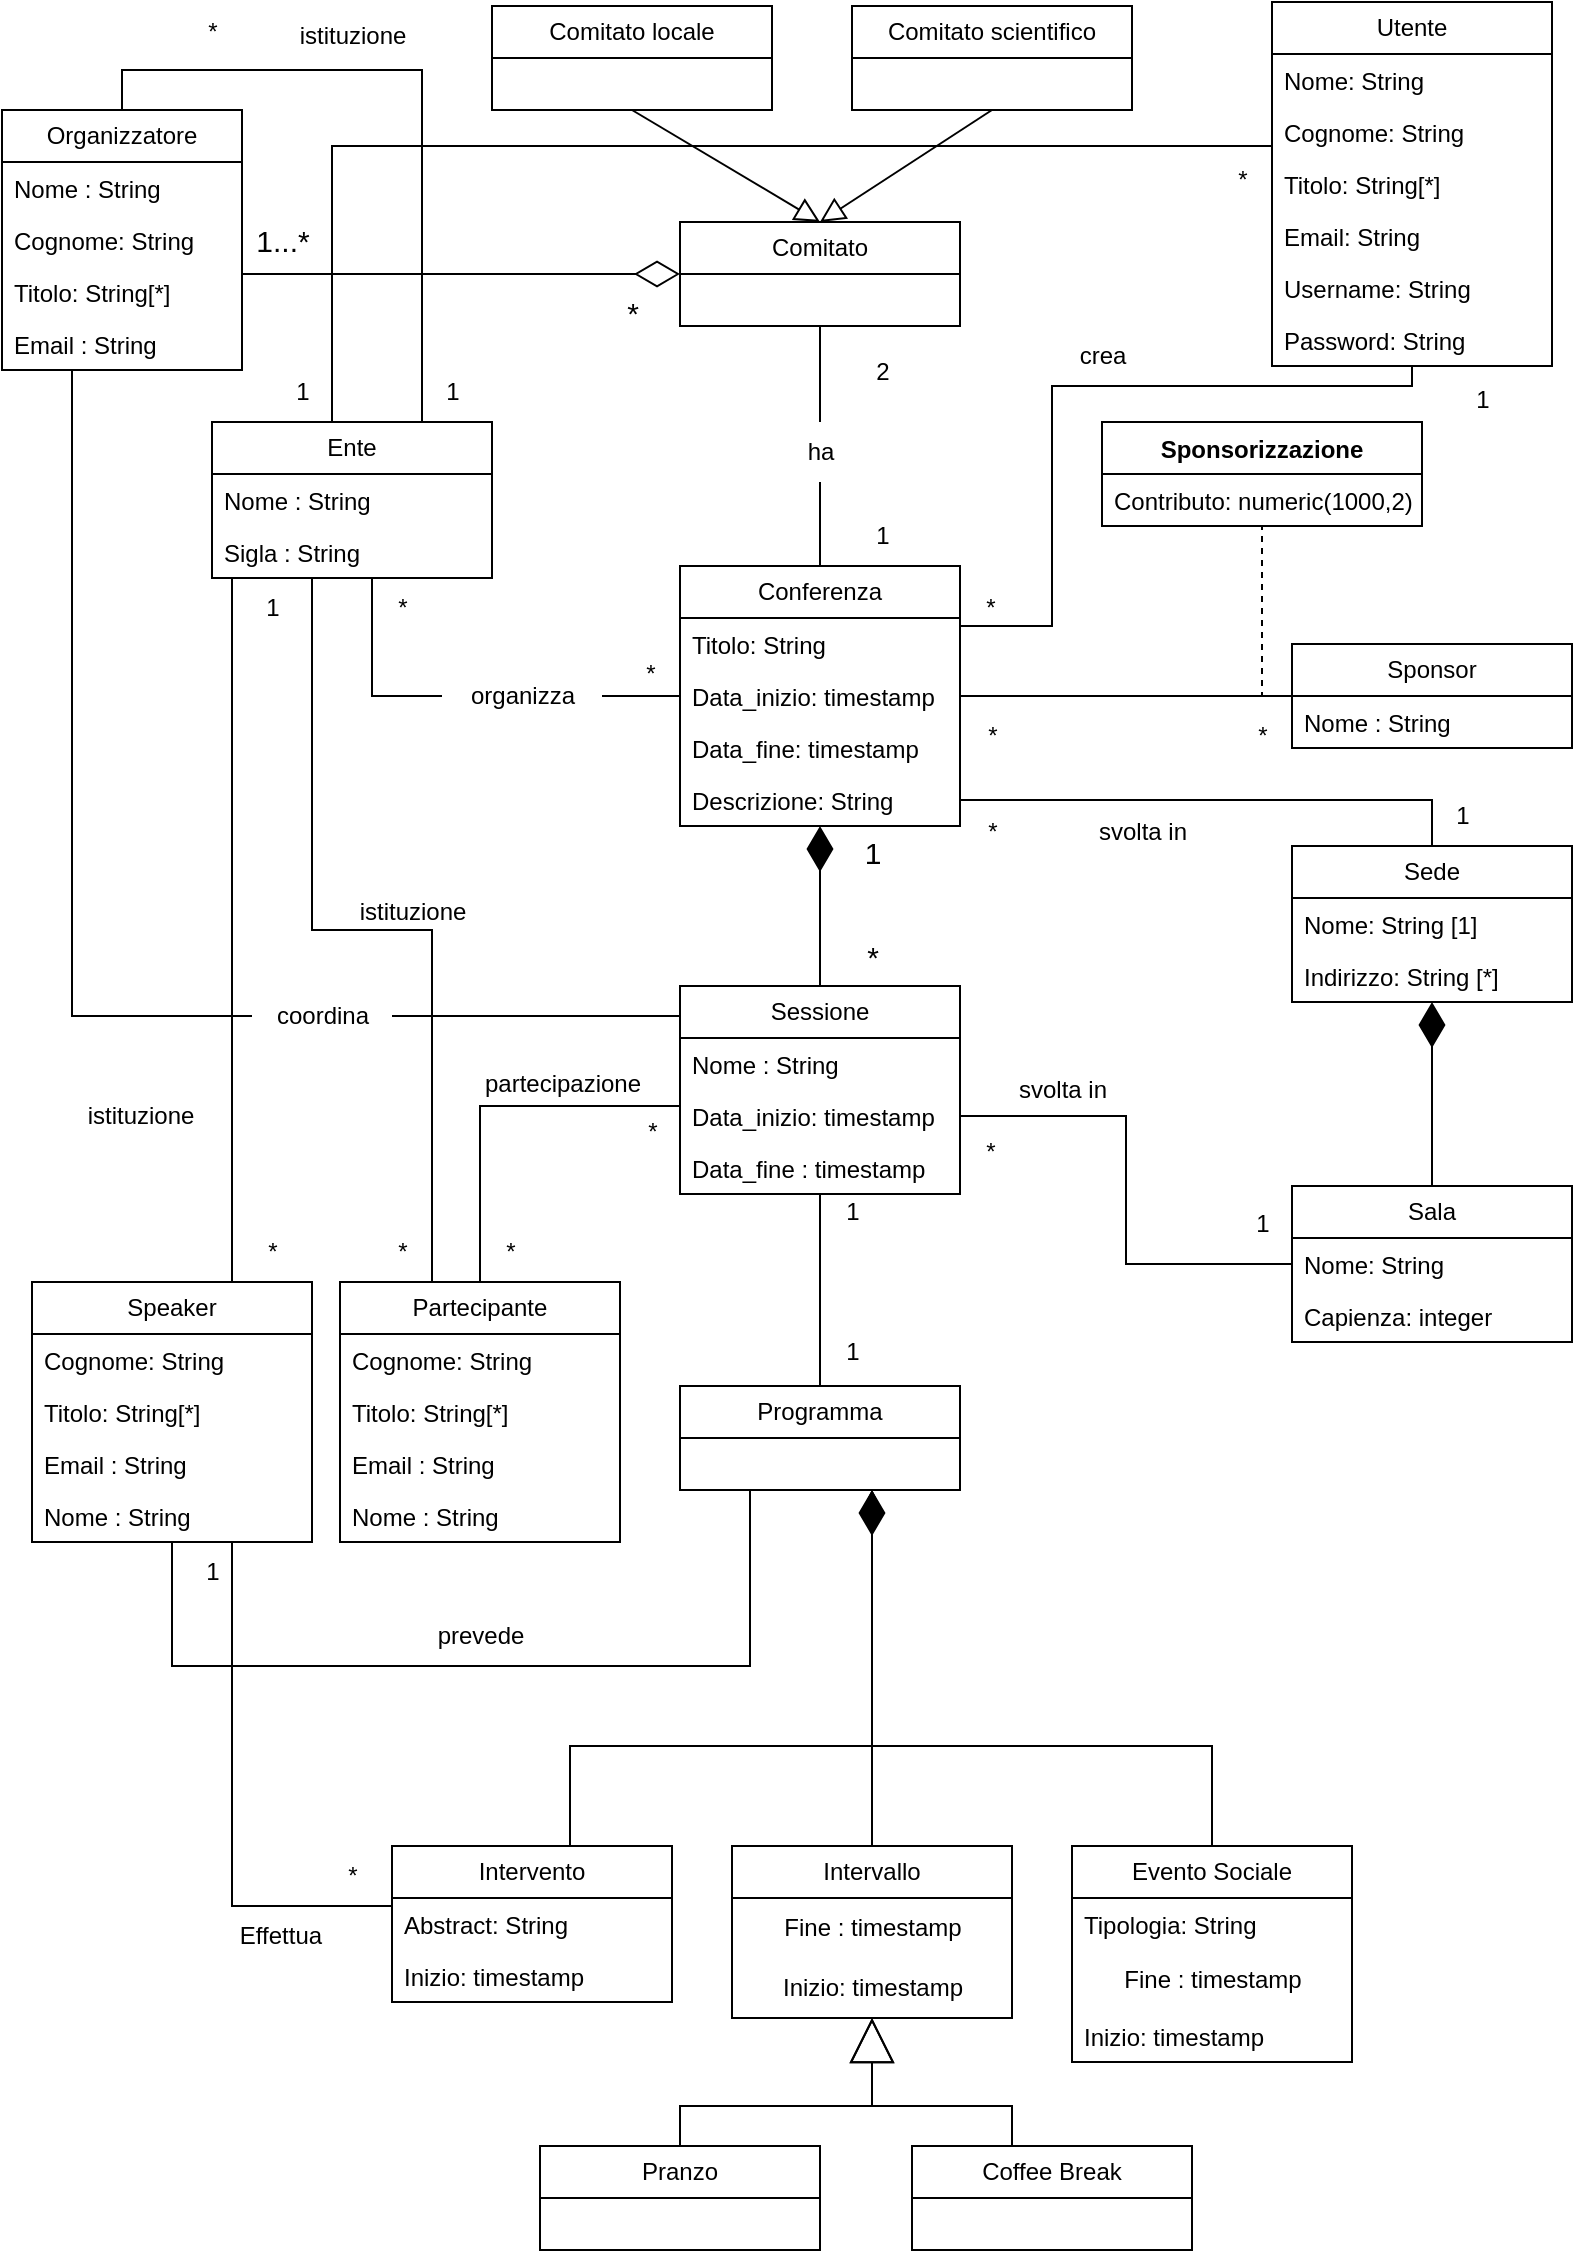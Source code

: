 <mxfile version="21.5.1" type="device">
  <diagram name="Pagina-1" id="CvmVaPvms-UxlyBjIQ5L">
    <mxGraphModel dx="1434" dy="839" grid="1" gridSize="10" guides="1" tooltips="1" connect="1" arrows="1" fold="1" page="1" pageScale="1" pageWidth="827" pageHeight="1169" math="0" shadow="0">
      <root>
        <mxCell id="0" />
        <mxCell id="1" parent="0" />
        <mxCell id="4EUrBaUepY61Hy6sgjjP-1" value="Organizzatore" style="swimlane;fontStyle=0;childLayout=stackLayout;horizontal=1;startSize=26;fillColor=none;horizontalStack=0;resizeParent=1;resizeParentMax=0;resizeLast=0;collapsible=1;marginBottom=0;whiteSpace=wrap;html=1;" parent="1" vertex="1">
          <mxGeometry x="5" y="62" width="120" height="130" as="geometry" />
        </mxCell>
        <mxCell id="4EUrBaUepY61Hy6sgjjP-2" value="Nome : String" style="text;strokeColor=none;fillColor=none;align=left;verticalAlign=top;spacingLeft=4;spacingRight=4;overflow=hidden;rotatable=0;points=[[0,0.5],[1,0.5]];portConstraint=eastwest;whiteSpace=wrap;html=1;" parent="4EUrBaUepY61Hy6sgjjP-1" vertex="1">
          <mxGeometry y="26" width="120" height="26" as="geometry" />
        </mxCell>
        <mxCell id="4EUrBaUepY61Hy6sgjjP-3" value="Cognome: String" style="text;strokeColor=none;fillColor=none;align=left;verticalAlign=top;spacingLeft=4;spacingRight=4;overflow=hidden;rotatable=0;points=[[0,0.5],[1,0.5]];portConstraint=eastwest;whiteSpace=wrap;html=1;" parent="4EUrBaUepY61Hy6sgjjP-1" vertex="1">
          <mxGeometry y="52" width="120" height="26" as="geometry" />
        </mxCell>
        <mxCell id="4EUrBaUepY61Hy6sgjjP-4" value="Titolo: String[*]" style="text;strokeColor=none;fillColor=none;align=left;verticalAlign=top;spacingLeft=4;spacingRight=4;overflow=hidden;rotatable=0;points=[[0,0.5],[1,0.5]];portConstraint=eastwest;whiteSpace=wrap;html=1;" parent="4EUrBaUepY61Hy6sgjjP-1" vertex="1">
          <mxGeometry y="78" width="120" height="26" as="geometry" />
        </mxCell>
        <mxCell id="4EUrBaUepY61Hy6sgjjP-5" value="Email : String" style="text;strokeColor=none;fillColor=none;align=left;verticalAlign=top;spacingLeft=4;spacingRight=4;overflow=hidden;rotatable=0;points=[[0,0.5],[1,0.5]];portConstraint=eastwest;whiteSpace=wrap;html=1;" parent="4EUrBaUepY61Hy6sgjjP-1" vertex="1">
          <mxGeometry y="104" width="120" height="26" as="geometry" />
        </mxCell>
        <mxCell id="4EUrBaUepY61Hy6sgjjP-6" value="Comitato" style="swimlane;fontStyle=0;childLayout=stackLayout;horizontal=1;startSize=26;fillColor=none;horizontalStack=0;resizeParent=1;resizeParentMax=0;resizeLast=0;collapsible=1;marginBottom=0;whiteSpace=wrap;html=1;" parent="1" vertex="1">
          <mxGeometry x="344" y="118" width="140" height="52" as="geometry" />
        </mxCell>
        <mxCell id="4EUrBaUepY61Hy6sgjjP-19" style="rounded=0;orthogonalLoop=1;jettySize=auto;html=1;exitX=0.5;exitY=1;exitDx=0;exitDy=0;endSize=10;endArrow=block;endFill=0;entryX=0.5;entryY=0;entryDx=0;entryDy=0;" parent="1" source="4EUrBaUepY61Hy6sgjjP-14" target="4EUrBaUepY61Hy6sgjjP-6" edge="1">
          <mxGeometry relative="1" as="geometry" />
        </mxCell>
        <mxCell id="4EUrBaUepY61Hy6sgjjP-14" value="Comitato locale" style="swimlane;fontStyle=0;childLayout=stackLayout;horizontal=1;startSize=26;fillColor=none;horizontalStack=0;resizeParent=1;resizeParentMax=0;resizeLast=0;collapsible=1;marginBottom=0;whiteSpace=wrap;html=1;" parent="1" vertex="1">
          <mxGeometry x="250" y="10" width="140" height="52" as="geometry" />
        </mxCell>
        <mxCell id="4EUrBaUepY61Hy6sgjjP-20" style="rounded=0;orthogonalLoop=1;jettySize=auto;html=1;exitX=0.5;exitY=1;exitDx=0;exitDy=0;entryX=0.5;entryY=0;entryDx=0;entryDy=0;endArrow=block;endFill=0;endSize=10;" parent="1" source="4EUrBaUepY61Hy6sgjjP-18" target="4EUrBaUepY61Hy6sgjjP-6" edge="1">
          <mxGeometry relative="1" as="geometry" />
        </mxCell>
        <mxCell id="4EUrBaUepY61Hy6sgjjP-18" value="Comitato scientifico" style="swimlane;fontStyle=0;childLayout=stackLayout;horizontal=1;startSize=26;fillColor=none;horizontalStack=0;resizeParent=1;resizeParentMax=0;resizeLast=0;collapsible=1;marginBottom=0;whiteSpace=wrap;html=1;" parent="1" vertex="1">
          <mxGeometry x="430" y="10" width="140" height="52" as="geometry" />
        </mxCell>
        <mxCell id="4EUrBaUepY61Hy6sgjjP-21" style="edgeStyle=orthogonalEdgeStyle;rounded=0;orthogonalLoop=1;jettySize=auto;html=1;endArrow=diamondThin;endFill=0;endSize=20;" parent="1" source="4EUrBaUepY61Hy6sgjjP-1" target="4EUrBaUepY61Hy6sgjjP-6" edge="1">
          <mxGeometry relative="1" as="geometry">
            <Array as="points">
              <mxPoint x="240" y="144" />
              <mxPoint x="240" y="144" />
            </Array>
          </mxGeometry>
        </mxCell>
        <mxCell id="4EUrBaUepY61Hy6sgjjP-22" value="&lt;font style=&quot;font-size: 15px;&quot;&gt;1...*&lt;/font&gt;" style="text;html=1;align=center;verticalAlign=middle;resizable=0;points=[];autosize=1;strokeColor=none;fillColor=none;" parent="1" vertex="1">
          <mxGeometry x="120" y="112" width="50" height="30" as="geometry" />
        </mxCell>
        <mxCell id="4EUrBaUepY61Hy6sgjjP-23" value="&lt;font style=&quot;font-size: 15px;&quot;&gt;*&lt;/font&gt;" style="text;html=1;align=center;verticalAlign=middle;resizable=0;points=[];autosize=1;strokeColor=none;fillColor=none;fontSize=12;fontFamily=Helvetica;fontColor=default;" parent="1" vertex="1">
          <mxGeometry x="305" y="148" width="30" height="30" as="geometry" />
        </mxCell>
        <mxCell id="4EUrBaUepY61Hy6sgjjP-29" style="edgeStyle=orthogonalEdgeStyle;rounded=0;orthogonalLoop=1;jettySize=auto;html=1;exitX=0.5;exitY=0;exitDx=0;exitDy=0;fontFamily=Helvetica;fontSize=12;fontColor=default;endArrow=none;endFill=0;" parent="1" source="4EUrBaUepY61Hy6sgjjP-32" target="4EUrBaUepY61Hy6sgjjP-6" edge="1">
          <mxGeometry relative="1" as="geometry" />
        </mxCell>
        <mxCell id="WYCurrrAt3OsAt8QZuTm-6" style="edgeStyle=orthogonalEdgeStyle;rounded=0;orthogonalLoop=1;jettySize=auto;html=1;exitX=1;exitY=0;exitDx=0;exitDy=0;endArrow=none;endFill=0;" edge="1" parent="1" source="4EUrBaUepY61Hy6sgjjP-24" target="WYCurrrAt3OsAt8QZuTm-1">
          <mxGeometry relative="1" as="geometry">
            <Array as="points">
              <mxPoint x="484" y="320" />
              <mxPoint x="530" y="320" />
              <mxPoint x="530" y="200" />
              <mxPoint x="710" y="200" />
            </Array>
          </mxGeometry>
        </mxCell>
        <mxCell id="4EUrBaUepY61Hy6sgjjP-24" value="Conferenza" style="swimlane;fontStyle=0;childLayout=stackLayout;horizontal=1;startSize=26;fillColor=none;horizontalStack=0;resizeParent=1;resizeParentMax=0;resizeLast=0;collapsible=1;marginBottom=0;whiteSpace=wrap;html=1;fontFamily=Helvetica;fontSize=12;fontColor=default;" parent="1" vertex="1">
          <mxGeometry x="344" y="290" width="140" height="130" as="geometry" />
        </mxCell>
        <mxCell id="4EUrBaUepY61Hy6sgjjP-25" value="Titolo: String" style="text;strokeColor=none;fillColor=none;align=left;verticalAlign=top;spacingLeft=4;spacingRight=4;overflow=hidden;rotatable=0;points=[[0,0.5],[1,0.5]];portConstraint=eastwest;whiteSpace=wrap;html=1;fontSize=12;fontFamily=Helvetica;fontColor=default;" parent="4EUrBaUepY61Hy6sgjjP-24" vertex="1">
          <mxGeometry y="26" width="140" height="26" as="geometry" />
        </mxCell>
        <mxCell id="4EUrBaUepY61Hy6sgjjP-26" value="Data_inizio: timestamp" style="text;strokeColor=none;fillColor=none;align=left;verticalAlign=top;spacingLeft=4;spacingRight=4;overflow=hidden;rotatable=0;points=[[0,0.5],[1,0.5]];portConstraint=eastwest;whiteSpace=wrap;html=1;fontSize=12;fontFamily=Helvetica;fontColor=default;" parent="4EUrBaUepY61Hy6sgjjP-24" vertex="1">
          <mxGeometry y="52" width="140" height="26" as="geometry" />
        </mxCell>
        <mxCell id="4EUrBaUepY61Hy6sgjjP-27" value="Data_fine: timestamp" style="text;strokeColor=none;fillColor=none;align=left;verticalAlign=top;spacingLeft=4;spacingRight=4;overflow=hidden;rotatable=0;points=[[0,0.5],[1,0.5]];portConstraint=eastwest;whiteSpace=wrap;html=1;fontSize=12;fontFamily=Helvetica;fontColor=default;" parent="4EUrBaUepY61Hy6sgjjP-24" vertex="1">
          <mxGeometry y="78" width="140" height="26" as="geometry" />
        </mxCell>
        <mxCell id="4EUrBaUepY61Hy6sgjjP-28" value="Descrizione: String" style="text;strokeColor=none;fillColor=none;align=left;verticalAlign=top;spacingLeft=4;spacingRight=4;overflow=hidden;rotatable=0;points=[[0,0.5],[1,0.5]];portConstraint=eastwest;whiteSpace=wrap;html=1;fontSize=12;fontFamily=Helvetica;fontColor=default;" parent="4EUrBaUepY61Hy6sgjjP-24" vertex="1">
          <mxGeometry y="104" width="140" height="26" as="geometry" />
        </mxCell>
        <mxCell id="4EUrBaUepY61Hy6sgjjP-30" value="2" style="text;html=1;align=center;verticalAlign=middle;resizable=0;points=[];autosize=1;strokeColor=none;fillColor=none;fontSize=12;fontFamily=Helvetica;fontColor=default;" parent="1" vertex="1">
          <mxGeometry x="430" y="178" width="30" height="30" as="geometry" />
        </mxCell>
        <mxCell id="4EUrBaUepY61Hy6sgjjP-31" value="1" style="text;html=1;align=center;verticalAlign=middle;resizable=0;points=[];autosize=1;strokeColor=none;fillColor=none;fontSize=12;fontFamily=Helvetica;fontColor=default;" parent="1" vertex="1">
          <mxGeometry x="430" y="260" width="30" height="30" as="geometry" />
        </mxCell>
        <mxCell id="4EUrBaUepY61Hy6sgjjP-33" value="" style="edgeStyle=orthogonalEdgeStyle;rounded=0;orthogonalLoop=1;jettySize=auto;html=1;exitX=0.5;exitY=0;exitDx=0;exitDy=0;fontFamily=Helvetica;fontSize=12;fontColor=default;endArrow=none;endFill=0;" parent="1" source="4EUrBaUepY61Hy6sgjjP-24" target="4EUrBaUepY61Hy6sgjjP-32" edge="1">
          <mxGeometry relative="1" as="geometry">
            <mxPoint x="414" y="290" as="sourcePoint" />
            <mxPoint x="414" y="170" as="targetPoint" />
          </mxGeometry>
        </mxCell>
        <mxCell id="4EUrBaUepY61Hy6sgjjP-32" value="ha" style="text;html=1;align=center;verticalAlign=middle;resizable=0;points=[];autosize=1;strokeColor=none;fillColor=none;fontSize=12;fontFamily=Helvetica;fontColor=default;" parent="1" vertex="1">
          <mxGeometry x="394" y="218" width="40" height="30" as="geometry" />
        </mxCell>
        <mxCell id="4EUrBaUepY61Hy6sgjjP-34" value="Sponsor" style="swimlane;fontStyle=0;childLayout=stackLayout;horizontal=1;startSize=26;fillColor=none;horizontalStack=0;resizeParent=1;resizeParentMax=0;resizeLast=0;collapsible=1;marginBottom=0;whiteSpace=wrap;html=1;fontFamily=Helvetica;fontSize=12;fontColor=default;" parent="1" vertex="1">
          <mxGeometry x="650" y="329" width="140" height="52" as="geometry" />
        </mxCell>
        <mxCell id="4EUrBaUepY61Hy6sgjjP-35" value="Nome : String" style="text;strokeColor=none;fillColor=none;align=left;verticalAlign=top;spacingLeft=4;spacingRight=4;overflow=hidden;rotatable=0;points=[[0,0.5],[1,0.5]];portConstraint=eastwest;whiteSpace=wrap;html=1;fontSize=12;fontFamily=Helvetica;fontColor=default;" parent="4EUrBaUepY61Hy6sgjjP-34" vertex="1">
          <mxGeometry y="26" width="140" height="26" as="geometry" />
        </mxCell>
        <mxCell id="4EUrBaUepY61Hy6sgjjP-38" value="Sponsorizzazione" style="swimlane;fontStyle=1;align=center;verticalAlign=top;childLayout=stackLayout;horizontal=1;startSize=26;horizontalStack=0;resizeParent=1;resizeParentMax=0;resizeLast=0;collapsible=1;marginBottom=0;whiteSpace=wrap;html=1;fontFamily=Helvetica;fontSize=12;fontColor=default;fillColor=none;gradientColor=none;" parent="1" vertex="1">
          <mxGeometry x="555" y="218" width="160" height="52" as="geometry" />
        </mxCell>
        <mxCell id="4EUrBaUepY61Hy6sgjjP-39" value="Contributo: numeric(1000,2)" style="text;strokeColor=none;fillColor=none;align=left;verticalAlign=top;spacingLeft=4;spacingRight=4;overflow=hidden;rotatable=0;points=[[0,0.5],[1,0.5]];portConstraint=eastwest;whiteSpace=wrap;html=1;fontSize=12;fontFamily=Helvetica;fontColor=default;" parent="4EUrBaUepY61Hy6sgjjP-38" vertex="1">
          <mxGeometry y="26" width="160" height="26" as="geometry" />
        </mxCell>
        <mxCell id="4EUrBaUepY61Hy6sgjjP-47" style="edgeStyle=orthogonalEdgeStyle;rounded=0;orthogonalLoop=1;jettySize=auto;html=1;exitX=1;exitY=0.5;exitDx=0;exitDy=0;entryX=0.5;entryY=1;entryDx=0;entryDy=0;fontFamily=Helvetica;fontSize=12;fontColor=default;dashed=1;endArrow=none;endFill=0;" parent="1" source="4EUrBaUepY61Hy6sgjjP-26" target="4EUrBaUepY61Hy6sgjjP-38" edge="1">
          <mxGeometry relative="1" as="geometry" />
        </mxCell>
        <mxCell id="4EUrBaUepY61Hy6sgjjP-48" style="edgeStyle=orthogonalEdgeStyle;rounded=0;orthogonalLoop=1;jettySize=auto;html=1;exitX=1;exitY=0.5;exitDx=0;exitDy=0;fontFamily=Helvetica;fontSize=12;fontColor=default;endArrow=none;endFill=0;" parent="1" source="4EUrBaUepY61Hy6sgjjP-26" target="4EUrBaUepY61Hy6sgjjP-34" edge="1">
          <mxGeometry relative="1" as="geometry" />
        </mxCell>
        <mxCell id="4EUrBaUepY61Hy6sgjjP-49" value="*" style="text;html=1;align=center;verticalAlign=middle;resizable=0;points=[];autosize=1;strokeColor=none;fillColor=none;fontSize=12;fontFamily=Helvetica;fontColor=default;" parent="1" vertex="1">
          <mxGeometry x="620" y="360" width="30" height="30" as="geometry" />
        </mxCell>
        <mxCell id="4EUrBaUepY61Hy6sgjjP-50" value="*" style="text;html=1;align=center;verticalAlign=middle;resizable=0;points=[];autosize=1;strokeColor=none;fillColor=none;fontSize=12;fontFamily=Helvetica;fontColor=default;" parent="1" vertex="1">
          <mxGeometry x="485" y="360" width="30" height="30" as="geometry" />
        </mxCell>
        <mxCell id="4EUrBaUepY61Hy6sgjjP-71" style="edgeStyle=orthogonalEdgeStyle;rounded=0;orthogonalLoop=1;jettySize=auto;html=1;exitX=0.75;exitY=0;exitDx=0;exitDy=0;entryX=0.5;entryY=0;entryDx=0;entryDy=0;fontFamily=Helvetica;fontSize=12;fontColor=default;endArrow=none;endFill=0;" parent="1" source="4EUrBaUepY61Hy6sgjjP-51" target="4EUrBaUepY61Hy6sgjjP-1" edge="1">
          <mxGeometry relative="1" as="geometry" />
        </mxCell>
        <mxCell id="4EUrBaUepY61Hy6sgjjP-51" value="Ente" style="swimlane;fontStyle=0;childLayout=stackLayout;horizontal=1;startSize=26;fillColor=none;horizontalStack=0;resizeParent=1;resizeParentMax=0;resizeLast=0;collapsible=1;marginBottom=0;whiteSpace=wrap;html=1;fontFamily=Helvetica;fontSize=12;fontColor=default;" parent="1" vertex="1">
          <mxGeometry x="110" y="218" width="140" height="78" as="geometry" />
        </mxCell>
        <mxCell id="4EUrBaUepY61Hy6sgjjP-52" value="Nome : String" style="text;strokeColor=none;fillColor=none;align=left;verticalAlign=top;spacingLeft=4;spacingRight=4;overflow=hidden;rotatable=0;points=[[0,0.5],[1,0.5]];portConstraint=eastwest;whiteSpace=wrap;html=1;fontSize=12;fontFamily=Helvetica;fontColor=default;" parent="4EUrBaUepY61Hy6sgjjP-51" vertex="1">
          <mxGeometry y="26" width="140" height="26" as="geometry" />
        </mxCell>
        <mxCell id="4EUrBaUepY61Hy6sgjjP-53" value="Sigla : String" style="text;strokeColor=none;fillColor=none;align=left;verticalAlign=top;spacingLeft=4;spacingRight=4;overflow=hidden;rotatable=0;points=[[0,0.5],[1,0.5]];portConstraint=eastwest;whiteSpace=wrap;html=1;fontSize=12;fontFamily=Helvetica;fontColor=default;" parent="4EUrBaUepY61Hy6sgjjP-51" vertex="1">
          <mxGeometry y="52" width="140" height="26" as="geometry" />
        </mxCell>
        <mxCell id="4EUrBaUepY61Hy6sgjjP-55" style="edgeStyle=orthogonalEdgeStyle;rounded=0;orthogonalLoop=1;jettySize=auto;html=1;exitX=1;exitY=0.5;exitDx=0;exitDy=0;fontFamily=Helvetica;fontSize=12;fontColor=default;endArrow=none;endFill=0;" parent="1" source="4EUrBaUepY61Hy6sgjjP-56" target="4EUrBaUepY61Hy6sgjjP-24" edge="1">
          <mxGeometry relative="1" as="geometry" />
        </mxCell>
        <mxCell id="4EUrBaUepY61Hy6sgjjP-57" value="" style="edgeStyle=orthogonalEdgeStyle;rounded=0;orthogonalLoop=1;jettySize=auto;html=1;fontFamily=Helvetica;fontSize=12;fontColor=default;endArrow=none;endFill=0;" parent="1" source="4EUrBaUepY61Hy6sgjjP-51" target="4EUrBaUepY61Hy6sgjjP-56" edge="1">
          <mxGeometry relative="1" as="geometry">
            <mxPoint x="180" y="355" as="sourcePoint" />
            <mxPoint x="344" y="355" as="targetPoint" />
            <Array as="points">
              <mxPoint x="190" y="355" />
            </Array>
          </mxGeometry>
        </mxCell>
        <mxCell id="4EUrBaUepY61Hy6sgjjP-56" value="organizza" style="text;html=1;align=center;verticalAlign=middle;resizable=0;points=[];autosize=1;strokeColor=none;fillColor=none;fontSize=12;fontFamily=Helvetica;fontColor=default;" parent="1" vertex="1">
          <mxGeometry x="225" y="340" width="80" height="30" as="geometry" />
        </mxCell>
        <mxCell id="4EUrBaUepY61Hy6sgjjP-58" value="*" style="text;html=1;align=center;verticalAlign=middle;resizable=0;points=[];autosize=1;strokeColor=none;fillColor=none;fontSize=12;fontFamily=Helvetica;fontColor=default;" parent="1" vertex="1">
          <mxGeometry x="314" y="329" width="30" height="30" as="geometry" />
        </mxCell>
        <mxCell id="4EUrBaUepY61Hy6sgjjP-59" value="*" style="text;html=1;align=center;verticalAlign=middle;resizable=0;points=[];autosize=1;strokeColor=none;fillColor=none;fontSize=12;fontFamily=Helvetica;fontColor=default;" parent="1" vertex="1">
          <mxGeometry x="190" y="296" width="30" height="30" as="geometry" />
        </mxCell>
        <mxCell id="4EUrBaUepY61Hy6sgjjP-64" style="edgeStyle=orthogonalEdgeStyle;rounded=0;orthogonalLoop=1;jettySize=auto;html=1;exitX=0.5;exitY=0;exitDx=0;exitDy=0;fontFamily=Helvetica;fontSize=12;fontColor=default;endArrow=diamondThin;endFill=1;endSize=20;" parent="1" source="4EUrBaUepY61Hy6sgjjP-60" target="4EUrBaUepY61Hy6sgjjP-24" edge="1">
          <mxGeometry relative="1" as="geometry" />
        </mxCell>
        <mxCell id="4EUrBaUepY61Hy6sgjjP-60" value="Sessione" style="swimlane;fontStyle=0;childLayout=stackLayout;horizontal=1;startSize=26;fillColor=none;horizontalStack=0;resizeParent=1;resizeParentMax=0;resizeLast=0;collapsible=1;marginBottom=0;whiteSpace=wrap;html=1;fontFamily=Helvetica;fontSize=12;fontColor=default;" parent="1" vertex="1">
          <mxGeometry x="344" y="500" width="140" height="104" as="geometry" />
        </mxCell>
        <mxCell id="4EUrBaUepY61Hy6sgjjP-61" value="Nome : String" style="text;strokeColor=none;fillColor=none;align=left;verticalAlign=top;spacingLeft=4;spacingRight=4;overflow=hidden;rotatable=0;points=[[0,0.5],[1,0.5]];portConstraint=eastwest;whiteSpace=wrap;html=1;fontSize=12;fontFamily=Helvetica;fontColor=default;" parent="4EUrBaUepY61Hy6sgjjP-60" vertex="1">
          <mxGeometry y="26" width="140" height="26" as="geometry" />
        </mxCell>
        <mxCell id="4EUrBaUepY61Hy6sgjjP-62" value="Data_inizio: timestamp" style="text;strokeColor=none;fillColor=none;align=left;verticalAlign=top;spacingLeft=4;spacingRight=4;overflow=hidden;rotatable=0;points=[[0,0.5],[1,0.5]];portConstraint=eastwest;whiteSpace=wrap;html=1;fontSize=12;fontFamily=Helvetica;fontColor=default;" parent="4EUrBaUepY61Hy6sgjjP-60" vertex="1">
          <mxGeometry y="52" width="140" height="26" as="geometry" />
        </mxCell>
        <mxCell id="4EUrBaUepY61Hy6sgjjP-63" value="Data_fine : timestamp" style="text;strokeColor=none;fillColor=none;align=left;verticalAlign=top;spacingLeft=4;spacingRight=4;overflow=hidden;rotatable=0;points=[[0,0.5],[1,0.5]];portConstraint=eastwest;whiteSpace=wrap;html=1;fontSize=12;fontFamily=Helvetica;fontColor=default;" parent="4EUrBaUepY61Hy6sgjjP-60" vertex="1">
          <mxGeometry y="78" width="140" height="26" as="geometry" />
        </mxCell>
        <mxCell id="4EUrBaUepY61Hy6sgjjP-65" value="&lt;font style=&quot;font-size: 15px;&quot;&gt;1&lt;/font&gt;" style="text;html=1;align=center;verticalAlign=middle;resizable=0;points=[];autosize=1;strokeColor=none;fillColor=none;fontSize=12;fontFamily=Helvetica;fontColor=default;" parent="1" vertex="1">
          <mxGeometry x="425" y="418" width="30" height="30" as="geometry" />
        </mxCell>
        <mxCell id="4EUrBaUepY61Hy6sgjjP-66" value="&lt;font style=&quot;font-size: 15px;&quot;&gt;*&lt;/font&gt;" style="text;html=1;align=center;verticalAlign=middle;resizable=0;points=[];autosize=1;strokeColor=none;fillColor=none;fontSize=12;fontFamily=Helvetica;fontColor=default;" parent="1" vertex="1">
          <mxGeometry x="425" y="470" width="30" height="30" as="geometry" />
        </mxCell>
        <mxCell id="4EUrBaUepY61Hy6sgjjP-67" style="edgeStyle=orthogonalEdgeStyle;rounded=0;orthogonalLoop=1;jettySize=auto;html=1;exitX=0;exitY=0.5;exitDx=0;exitDy=0;fontFamily=Helvetica;fontSize=12;fontColor=default;endArrow=none;endFill=0;" parent="1" source="4EUrBaUepY61Hy6sgjjP-68" target="4EUrBaUepY61Hy6sgjjP-1" edge="1">
          <mxGeometry relative="1" as="geometry">
            <Array as="points">
              <mxPoint x="40" y="515" />
            </Array>
          </mxGeometry>
        </mxCell>
        <mxCell id="4EUrBaUepY61Hy6sgjjP-70" value="" style="edgeStyle=orthogonalEdgeStyle;rounded=0;orthogonalLoop=1;jettySize=auto;html=1;exitX=0;exitY=0.5;exitDx=0;exitDy=0;fontFamily=Helvetica;fontSize=12;fontColor=default;endArrow=none;endFill=0;" parent="1" source="4EUrBaUepY61Hy6sgjjP-62" target="4EUrBaUepY61Hy6sgjjP-68" edge="1">
          <mxGeometry relative="1" as="geometry">
            <mxPoint x="344" y="565" as="sourcePoint" />
            <mxPoint x="56" y="193" as="targetPoint" />
            <Array as="points">
              <mxPoint x="344" y="515" />
            </Array>
          </mxGeometry>
        </mxCell>
        <mxCell id="4EUrBaUepY61Hy6sgjjP-68" value="coordina" style="text;html=1;align=center;verticalAlign=middle;resizable=0;points=[];autosize=1;strokeColor=none;fillColor=none;fontSize=12;fontFamily=Helvetica;fontColor=default;" parent="1" vertex="1">
          <mxGeometry x="130" y="500" width="70" height="30" as="geometry" />
        </mxCell>
        <mxCell id="4EUrBaUepY61Hy6sgjjP-72" value="Sede" style="swimlane;fontStyle=0;childLayout=stackLayout;horizontal=1;startSize=26;fillColor=none;horizontalStack=0;resizeParent=1;resizeParentMax=0;resizeLast=0;collapsible=1;marginBottom=0;whiteSpace=wrap;html=1;fontFamily=Helvetica;fontSize=12;fontColor=default;" parent="1" vertex="1">
          <mxGeometry x="650" y="430" width="140" height="78" as="geometry" />
        </mxCell>
        <mxCell id="4EUrBaUepY61Hy6sgjjP-73" value="Nome: String [1]" style="text;strokeColor=none;fillColor=none;align=left;verticalAlign=top;spacingLeft=4;spacingRight=4;overflow=hidden;rotatable=0;points=[[0,0.5],[1,0.5]];portConstraint=eastwest;whiteSpace=wrap;html=1;fontSize=12;fontFamily=Helvetica;fontColor=default;" parent="4EUrBaUepY61Hy6sgjjP-72" vertex="1">
          <mxGeometry y="26" width="140" height="26" as="geometry" />
        </mxCell>
        <mxCell id="4EUrBaUepY61Hy6sgjjP-74" value="Indirizzo: String [*]" style="text;strokeColor=none;fillColor=none;align=left;verticalAlign=top;spacingLeft=4;spacingRight=4;overflow=hidden;rotatable=0;points=[[0,0.5],[1,0.5]];portConstraint=eastwest;whiteSpace=wrap;html=1;fontSize=12;fontFamily=Helvetica;fontColor=default;" parent="4EUrBaUepY61Hy6sgjjP-72" vertex="1">
          <mxGeometry y="52" width="140" height="26" as="geometry" />
        </mxCell>
        <mxCell id="4EUrBaUepY61Hy6sgjjP-76" style="edgeStyle=orthogonalEdgeStyle;rounded=0;orthogonalLoop=1;jettySize=auto;html=1;exitX=1;exitY=0.5;exitDx=0;exitDy=0;entryX=0.5;entryY=0;entryDx=0;entryDy=0;fontFamily=Helvetica;fontSize=12;fontColor=default;endArrow=none;endFill=0;" parent="1" source="4EUrBaUepY61Hy6sgjjP-28" target="4EUrBaUepY61Hy6sgjjP-72" edge="1">
          <mxGeometry relative="1" as="geometry" />
        </mxCell>
        <mxCell id="4EUrBaUepY61Hy6sgjjP-85" style="edgeStyle=orthogonalEdgeStyle;rounded=0;orthogonalLoop=1;jettySize=auto;html=1;exitX=0.5;exitY=0;exitDx=0;exitDy=0;fontFamily=Helvetica;fontSize=12;fontColor=default;endArrow=diamondThin;endFill=1;endSize=20;" parent="1" source="4EUrBaUepY61Hy6sgjjP-81" target="4EUrBaUepY61Hy6sgjjP-72" edge="1">
          <mxGeometry relative="1" as="geometry" />
        </mxCell>
        <mxCell id="4EUrBaUepY61Hy6sgjjP-81" value="Sala" style="swimlane;fontStyle=0;childLayout=stackLayout;horizontal=1;startSize=26;fillColor=none;horizontalStack=0;resizeParent=1;resizeParentMax=0;resizeLast=0;collapsible=1;marginBottom=0;whiteSpace=wrap;html=1;fontFamily=Helvetica;fontSize=12;fontColor=default;" parent="1" vertex="1">
          <mxGeometry x="650" y="600" width="140" height="78" as="geometry" />
        </mxCell>
        <mxCell id="4EUrBaUepY61Hy6sgjjP-82" value="Nome: String" style="text;strokeColor=none;fillColor=none;align=left;verticalAlign=top;spacingLeft=4;spacingRight=4;overflow=hidden;rotatable=0;points=[[0,0.5],[1,0.5]];portConstraint=eastwest;whiteSpace=wrap;html=1;fontSize=12;fontFamily=Helvetica;fontColor=default;" parent="4EUrBaUepY61Hy6sgjjP-81" vertex="1">
          <mxGeometry y="26" width="140" height="26" as="geometry" />
        </mxCell>
        <mxCell id="4EUrBaUepY61Hy6sgjjP-83" value="Capienza: integer" style="text;strokeColor=none;fillColor=none;align=left;verticalAlign=top;spacingLeft=4;spacingRight=4;overflow=hidden;rotatable=0;points=[[0,0.5],[1,0.5]];portConstraint=eastwest;whiteSpace=wrap;html=1;fontSize=12;fontFamily=Helvetica;fontColor=default;" parent="4EUrBaUepY61Hy6sgjjP-81" vertex="1">
          <mxGeometry y="52" width="140" height="26" as="geometry" />
        </mxCell>
        <mxCell id="4EUrBaUepY61Hy6sgjjP-86" style="edgeStyle=orthogonalEdgeStyle;rounded=0;orthogonalLoop=1;jettySize=auto;html=1;exitX=1;exitY=0.5;exitDx=0;exitDy=0;fontFamily=Helvetica;fontSize=12;fontColor=default;endArrow=none;endFill=0;" parent="1" source="4EUrBaUepY61Hy6sgjjP-62" target="4EUrBaUepY61Hy6sgjjP-82" edge="1">
          <mxGeometry relative="1" as="geometry" />
        </mxCell>
        <mxCell id="4EUrBaUepY61Hy6sgjjP-87" value="*" style="text;html=1;align=center;verticalAlign=middle;resizable=0;points=[];autosize=1;strokeColor=none;fillColor=none;fontSize=12;fontFamily=Helvetica;fontColor=default;" parent="1" vertex="1">
          <mxGeometry x="485" y="408" width="30" height="30" as="geometry" />
        </mxCell>
        <mxCell id="4EUrBaUepY61Hy6sgjjP-88" value="1" style="text;html=1;align=center;verticalAlign=middle;resizable=0;points=[];autosize=1;strokeColor=none;fillColor=none;fontSize=12;fontFamily=Helvetica;fontColor=default;" parent="1" vertex="1">
          <mxGeometry x="720" y="400" width="30" height="30" as="geometry" />
        </mxCell>
        <mxCell id="4EUrBaUepY61Hy6sgjjP-89" value="*" style="text;html=1;align=center;verticalAlign=middle;resizable=0;points=[];autosize=1;strokeColor=none;fillColor=none;fontSize=12;fontFamily=Helvetica;fontColor=default;" parent="1" vertex="1">
          <mxGeometry x="484" y="568" width="30" height="30" as="geometry" />
        </mxCell>
        <mxCell id="4EUrBaUepY61Hy6sgjjP-90" value="1" style="text;html=1;align=center;verticalAlign=middle;resizable=0;points=[];autosize=1;strokeColor=none;fillColor=none;fontSize=12;fontFamily=Helvetica;fontColor=default;" parent="1" vertex="1">
          <mxGeometry x="620" y="604" width="30" height="30" as="geometry" />
        </mxCell>
        <mxCell id="4EUrBaUepY61Hy6sgjjP-95" style="edgeStyle=orthogonalEdgeStyle;rounded=0;orthogonalLoop=1;jettySize=auto;html=1;exitX=0.5;exitY=0;exitDx=0;exitDy=0;fontFamily=Helvetica;fontSize=12;fontColor=default;endArrow=none;endFill=0;" parent="1" source="4EUrBaUepY61Hy6sgjjP-91" target="4EUrBaUepY61Hy6sgjjP-60" edge="1">
          <mxGeometry relative="1" as="geometry" />
        </mxCell>
        <mxCell id="oplTFMq57OWzlQ45hFhS-2" style="edgeStyle=orthogonalEdgeStyle;rounded=0;orthogonalLoop=1;jettySize=auto;html=1;exitX=0.25;exitY=1;exitDx=0;exitDy=0;endArrow=none;endFill=0;" parent="1" source="4EUrBaUepY61Hy6sgjjP-91" target="4EUrBaUepY61Hy6sgjjP-101" edge="1">
          <mxGeometry relative="1" as="geometry">
            <Array as="points">
              <mxPoint x="379" y="840" />
              <mxPoint x="90" y="840" />
            </Array>
          </mxGeometry>
        </mxCell>
        <mxCell id="4EUrBaUepY61Hy6sgjjP-91" value="Programma" style="swimlane;fontStyle=0;childLayout=stackLayout;horizontal=1;startSize=26;fillColor=none;horizontalStack=0;resizeParent=1;resizeParentMax=0;resizeLast=0;collapsible=1;marginBottom=0;whiteSpace=wrap;html=1;fontFamily=Helvetica;fontSize=12;fontColor=default;" parent="1" vertex="1">
          <mxGeometry x="344" y="700" width="140" height="52" as="geometry" />
        </mxCell>
        <mxCell id="4EUrBaUepY61Hy6sgjjP-100" style="edgeStyle=orthogonalEdgeStyle;rounded=0;orthogonalLoop=1;jettySize=auto;html=1;fontFamily=Helvetica;fontSize=12;fontColor=default;endArrow=diamondThin;endFill=1;endSize=20;" parent="1" source="4EUrBaUepY61Hy6sgjjP-117" target="4EUrBaUepY61Hy6sgjjP-91" edge="1">
          <mxGeometry relative="1" as="geometry">
            <mxPoint x="414" y="820" as="sourcePoint" />
            <Array as="points">
              <mxPoint x="289" y="880" />
              <mxPoint x="440" y="880" />
            </Array>
          </mxGeometry>
        </mxCell>
        <mxCell id="4EUrBaUepY61Hy6sgjjP-115" style="edgeStyle=orthogonalEdgeStyle;rounded=0;orthogonalLoop=1;jettySize=auto;html=1;exitX=0.75;exitY=0;exitDx=0;exitDy=0;fontFamily=Helvetica;fontSize=12;fontColor=default;endArrow=none;endFill=0;" parent="1" source="4EUrBaUepY61Hy6sgjjP-101" target="4EUrBaUepY61Hy6sgjjP-51" edge="1">
          <mxGeometry relative="1" as="geometry">
            <mxPoint x="140" y="420" as="targetPoint" />
            <Array as="points">
              <mxPoint x="120" y="648" />
            </Array>
          </mxGeometry>
        </mxCell>
        <mxCell id="4EUrBaUepY61Hy6sgjjP-101" value="Speaker" style="swimlane;fontStyle=0;childLayout=stackLayout;horizontal=1;startSize=26;fillColor=none;horizontalStack=0;resizeParent=1;resizeParentMax=0;resizeLast=0;collapsible=1;marginBottom=0;whiteSpace=wrap;html=1;fontFamily=Helvetica;fontSize=12;fontColor=default;" parent="1" vertex="1">
          <mxGeometry x="20" y="648" width="140" height="130" as="geometry" />
        </mxCell>
        <mxCell id="4EUrBaUepY61Hy6sgjjP-106" value="Cognome: String" style="text;strokeColor=none;fillColor=none;align=left;verticalAlign=top;spacingLeft=4;spacingRight=4;overflow=hidden;rotatable=0;points=[[0,0.5],[1,0.5]];portConstraint=eastwest;whiteSpace=wrap;html=1;" parent="4EUrBaUepY61Hy6sgjjP-101" vertex="1">
          <mxGeometry y="26" width="140" height="26" as="geometry" />
        </mxCell>
        <mxCell id="4EUrBaUepY61Hy6sgjjP-107" value="Titolo: String[*]" style="text;strokeColor=none;fillColor=none;align=left;verticalAlign=top;spacingLeft=4;spacingRight=4;overflow=hidden;rotatable=0;points=[[0,0.5],[1,0.5]];portConstraint=eastwest;whiteSpace=wrap;html=1;" parent="4EUrBaUepY61Hy6sgjjP-101" vertex="1">
          <mxGeometry y="52" width="140" height="26" as="geometry" />
        </mxCell>
        <mxCell id="4EUrBaUepY61Hy6sgjjP-108" value="Email : String" style="text;strokeColor=none;fillColor=none;align=left;verticalAlign=top;spacingLeft=4;spacingRight=4;overflow=hidden;rotatable=0;points=[[0,0.5],[1,0.5]];portConstraint=eastwest;whiteSpace=wrap;html=1;" parent="4EUrBaUepY61Hy6sgjjP-101" vertex="1">
          <mxGeometry y="78" width="140" height="26" as="geometry" />
        </mxCell>
        <mxCell id="4EUrBaUepY61Hy6sgjjP-105" value="Nome : String" style="text;strokeColor=none;fillColor=none;align=left;verticalAlign=top;spacingLeft=4;spacingRight=4;overflow=hidden;rotatable=0;points=[[0,0.5],[1,0.5]];portConstraint=eastwest;whiteSpace=wrap;html=1;" parent="4EUrBaUepY61Hy6sgjjP-101" vertex="1">
          <mxGeometry y="104" width="140" height="26" as="geometry" />
        </mxCell>
        <mxCell id="4EUrBaUepY61Hy6sgjjP-114" style="edgeStyle=orthogonalEdgeStyle;rounded=0;orthogonalLoop=1;jettySize=auto;html=1;exitX=0.25;exitY=0;exitDx=0;exitDy=0;fontFamily=Helvetica;fontSize=12;fontColor=default;endArrow=none;endFill=0;" parent="1" source="4EUrBaUepY61Hy6sgjjP-109" target="4EUrBaUepY61Hy6sgjjP-51" edge="1">
          <mxGeometry relative="1" as="geometry">
            <Array as="points">
              <mxPoint x="220" y="648" />
              <mxPoint x="220" y="472" />
              <mxPoint x="160" y="472" />
            </Array>
          </mxGeometry>
        </mxCell>
        <mxCell id="4EUrBaUepY61Hy6sgjjP-116" style="edgeStyle=orthogonalEdgeStyle;rounded=0;orthogonalLoop=1;jettySize=auto;html=1;exitX=0.5;exitY=0;exitDx=0;exitDy=0;fontFamily=Helvetica;fontSize=12;fontColor=default;entryX=0;entryY=0.5;entryDx=0;entryDy=0;endArrow=none;endFill=0;" parent="1" source="4EUrBaUepY61Hy6sgjjP-109" target="4EUrBaUepY61Hy6sgjjP-63" edge="1">
          <mxGeometry relative="1" as="geometry">
            <Array as="points">
              <mxPoint x="244" y="560" />
              <mxPoint x="344" y="560" />
            </Array>
          </mxGeometry>
        </mxCell>
        <mxCell id="4EUrBaUepY61Hy6sgjjP-109" value="Partecipante" style="swimlane;fontStyle=0;childLayout=stackLayout;horizontal=1;startSize=26;fillColor=none;horizontalStack=0;resizeParent=1;resizeParentMax=0;resizeLast=0;collapsible=1;marginBottom=0;whiteSpace=wrap;html=1;fontFamily=Helvetica;fontSize=12;fontColor=default;" parent="1" vertex="1">
          <mxGeometry x="174" y="648" width="140" height="130" as="geometry" />
        </mxCell>
        <mxCell id="4EUrBaUepY61Hy6sgjjP-110" value="Cognome: String" style="text;strokeColor=none;fillColor=none;align=left;verticalAlign=top;spacingLeft=4;spacingRight=4;overflow=hidden;rotatable=0;points=[[0,0.5],[1,0.5]];portConstraint=eastwest;whiteSpace=wrap;html=1;" parent="4EUrBaUepY61Hy6sgjjP-109" vertex="1">
          <mxGeometry y="26" width="140" height="26" as="geometry" />
        </mxCell>
        <mxCell id="4EUrBaUepY61Hy6sgjjP-111" value="Titolo: String[*]" style="text;strokeColor=none;fillColor=none;align=left;verticalAlign=top;spacingLeft=4;spacingRight=4;overflow=hidden;rotatable=0;points=[[0,0.5],[1,0.5]];portConstraint=eastwest;whiteSpace=wrap;html=1;" parent="4EUrBaUepY61Hy6sgjjP-109" vertex="1">
          <mxGeometry y="52" width="140" height="26" as="geometry" />
        </mxCell>
        <mxCell id="4EUrBaUepY61Hy6sgjjP-112" value="Email : String" style="text;strokeColor=none;fillColor=none;align=left;verticalAlign=top;spacingLeft=4;spacingRight=4;overflow=hidden;rotatable=0;points=[[0,0.5],[1,0.5]];portConstraint=eastwest;whiteSpace=wrap;html=1;" parent="4EUrBaUepY61Hy6sgjjP-109" vertex="1">
          <mxGeometry y="78" width="140" height="26" as="geometry" />
        </mxCell>
        <mxCell id="4EUrBaUepY61Hy6sgjjP-113" value="Nome : String" style="text;strokeColor=none;fillColor=none;align=left;verticalAlign=top;spacingLeft=4;spacingRight=4;overflow=hidden;rotatable=0;points=[[0,0.5],[1,0.5]];portConstraint=eastwest;whiteSpace=wrap;html=1;" parent="4EUrBaUepY61Hy6sgjjP-109" vertex="1">
          <mxGeometry y="104" width="140" height="26" as="geometry" />
        </mxCell>
        <mxCell id="4EUrBaUepY61Hy6sgjjP-135" style="edgeStyle=orthogonalEdgeStyle;rounded=0;orthogonalLoop=1;jettySize=auto;html=1;exitX=0;exitY=0.5;exitDx=0;exitDy=0;fontFamily=Helvetica;fontSize=12;fontColor=default;endArrow=none;endFill=0;" parent="1" source="4EUrBaUepY61Hy6sgjjP-117" target="4EUrBaUepY61Hy6sgjjP-101" edge="1">
          <mxGeometry relative="1" as="geometry">
            <Array as="points">
              <mxPoint x="200" y="960" />
              <mxPoint x="120" y="960" />
            </Array>
          </mxGeometry>
        </mxCell>
        <mxCell id="4EUrBaUepY61Hy6sgjjP-117" value="Intervento" style="swimlane;fontStyle=0;childLayout=stackLayout;horizontal=1;startSize=26;fillColor=none;horizontalStack=0;resizeParent=1;resizeParentMax=0;resizeLast=0;collapsible=1;marginBottom=0;whiteSpace=wrap;html=1;fontFamily=Helvetica;fontSize=12;fontColor=default;" parent="1" vertex="1">
          <mxGeometry x="200" y="930" width="140" height="78" as="geometry" />
        </mxCell>
        <mxCell id="4EUrBaUepY61Hy6sgjjP-118" value="Abstract: String" style="text;strokeColor=none;fillColor=none;align=left;verticalAlign=top;spacingLeft=4;spacingRight=4;overflow=hidden;rotatable=0;points=[[0,0.5],[1,0.5]];portConstraint=eastwest;whiteSpace=wrap;html=1;fontSize=12;fontFamily=Helvetica;fontColor=default;" parent="4EUrBaUepY61Hy6sgjjP-117" vertex="1">
          <mxGeometry y="26" width="140" height="26" as="geometry" />
        </mxCell>
        <mxCell id="4EUrBaUepY61Hy6sgjjP-166" value="Inizio: timestamp" style="text;strokeColor=none;fillColor=none;align=left;verticalAlign=top;spacingLeft=4;spacingRight=4;overflow=hidden;rotatable=0;points=[[0,0.5],[1,0.5]];portConstraint=eastwest;whiteSpace=wrap;html=1;fontSize=12;fontFamily=Helvetica;fontColor=default;" parent="4EUrBaUepY61Hy6sgjjP-117" vertex="1">
          <mxGeometry y="52" width="140" height="26" as="geometry" />
        </mxCell>
        <mxCell id="4EUrBaUepY61Hy6sgjjP-155" style="edgeStyle=orthogonalEdgeStyle;rounded=0;orthogonalLoop=1;jettySize=auto;html=1;exitX=0.5;exitY=0;exitDx=0;exitDy=0;fontFamily=Helvetica;fontSize=12;fontColor=default;" parent="1" source="4EUrBaUepY61Hy6sgjjP-122" target="4EUrBaUepY61Hy6sgjjP-91" edge="1">
          <mxGeometry relative="1" as="geometry">
            <Array as="points">
              <mxPoint x="440" y="790" />
              <mxPoint x="440" y="790" />
            </Array>
          </mxGeometry>
        </mxCell>
        <mxCell id="4EUrBaUepY61Hy6sgjjP-122" value="Intervallo" style="swimlane;fontStyle=0;childLayout=stackLayout;horizontal=1;startSize=26;fillColor=none;horizontalStack=0;resizeParent=1;resizeParentMax=0;resizeLast=0;collapsible=1;marginBottom=0;whiteSpace=wrap;html=1;fontFamily=Helvetica;fontSize=12;fontColor=default;" parent="1" vertex="1">
          <mxGeometry x="370" y="930" width="140" height="86" as="geometry" />
        </mxCell>
        <mxCell id="zwpiQG9t-JdcjDoTeKCx-2" value="Fine : timestamp" style="text;html=1;align=center;verticalAlign=middle;resizable=0;points=[];autosize=1;strokeColor=none;fillColor=none;" parent="4EUrBaUepY61Hy6sgjjP-122" vertex="1">
          <mxGeometry y="26" width="140" height="30" as="geometry" />
        </mxCell>
        <mxCell id="4EUrBaUepY61Hy6sgjjP-167" value="Inizio: timestamp" style="text;html=1;align=center;verticalAlign=middle;resizable=0;points=[];autosize=1;strokeColor=none;fillColor=none;fontSize=12;fontFamily=Helvetica;fontColor=default;" parent="4EUrBaUepY61Hy6sgjjP-122" vertex="1">
          <mxGeometry y="56" width="140" height="30" as="geometry" />
        </mxCell>
        <mxCell id="4EUrBaUepY61Hy6sgjjP-156" style="edgeStyle=orthogonalEdgeStyle;rounded=0;orthogonalLoop=1;jettySize=auto;html=1;exitX=0.5;exitY=0;exitDx=0;exitDy=0;fontFamily=Helvetica;fontSize=12;fontColor=default;" parent="1" source="4EUrBaUepY61Hy6sgjjP-129" target="4EUrBaUepY61Hy6sgjjP-91" edge="1">
          <mxGeometry relative="1" as="geometry">
            <Array as="points">
              <mxPoint x="610" y="880" />
              <mxPoint x="440" y="880" />
            </Array>
          </mxGeometry>
        </mxCell>
        <mxCell id="4EUrBaUepY61Hy6sgjjP-129" value="Evento Sociale" style="swimlane;fontStyle=0;childLayout=stackLayout;horizontal=1;startSize=26;fillColor=none;horizontalStack=0;resizeParent=1;resizeParentMax=0;resizeLast=0;collapsible=1;marginBottom=0;whiteSpace=wrap;html=1;fontFamily=Helvetica;fontSize=12;fontColor=default;" parent="1" vertex="1">
          <mxGeometry x="540" y="930" width="140" height="108" as="geometry" />
        </mxCell>
        <mxCell id="4EUrBaUepY61Hy6sgjjP-130" value="Tipologia: String" style="text;strokeColor=none;fillColor=none;align=left;verticalAlign=top;spacingLeft=4;spacingRight=4;overflow=hidden;rotatable=0;points=[[0,0.5],[1,0.5]];portConstraint=eastwest;whiteSpace=wrap;html=1;fontSize=12;fontFamily=Helvetica;fontColor=default;" parent="4EUrBaUepY61Hy6sgjjP-129" vertex="1">
          <mxGeometry y="26" width="140" height="26" as="geometry" />
        </mxCell>
        <mxCell id="zwpiQG9t-JdcjDoTeKCx-1" value="Fine : timestamp" style="text;html=1;align=center;verticalAlign=middle;resizable=0;points=[];autosize=1;strokeColor=none;fillColor=none;" parent="4EUrBaUepY61Hy6sgjjP-129" vertex="1">
          <mxGeometry y="52" width="140" height="30" as="geometry" />
        </mxCell>
        <mxCell id="4EUrBaUepY61Hy6sgjjP-168" value="Inizio: timestamp" style="text;strokeColor=none;fillColor=none;align=left;verticalAlign=top;spacingLeft=4;spacingRight=4;overflow=hidden;rotatable=0;points=[[0,0.5],[1,0.5]];portConstraint=eastwest;whiteSpace=wrap;html=1;fontSize=12;fontFamily=Helvetica;fontColor=default;" parent="4EUrBaUepY61Hy6sgjjP-129" vertex="1">
          <mxGeometry y="82" width="140" height="26" as="geometry" />
        </mxCell>
        <mxCell id="4EUrBaUepY61Hy6sgjjP-142" style="edgeStyle=orthogonalEdgeStyle;rounded=0;orthogonalLoop=1;jettySize=auto;html=1;exitX=0.5;exitY=0;exitDx=0;exitDy=0;fontFamily=Helvetica;fontSize=12;fontColor=default;endArrow=block;endFill=0;endSize=20;" parent="1" source="4EUrBaUepY61Hy6sgjjP-136" target="4EUrBaUepY61Hy6sgjjP-122" edge="1">
          <mxGeometry relative="1" as="geometry">
            <Array as="points">
              <mxPoint x="344" y="1060" />
              <mxPoint x="440" y="1060" />
            </Array>
          </mxGeometry>
        </mxCell>
        <mxCell id="4EUrBaUepY61Hy6sgjjP-136" value="Pranzo" style="swimlane;fontStyle=0;childLayout=stackLayout;horizontal=1;startSize=26;fillColor=none;horizontalStack=0;resizeParent=1;resizeParentMax=0;resizeLast=0;collapsible=1;marginBottom=0;whiteSpace=wrap;html=1;fontFamily=Helvetica;fontSize=12;fontColor=default;" parent="1" vertex="1">
          <mxGeometry x="274" y="1080" width="140" height="52" as="geometry" />
        </mxCell>
        <mxCell id="4EUrBaUepY61Hy6sgjjP-141" style="edgeStyle=orthogonalEdgeStyle;rounded=0;orthogonalLoop=1;jettySize=auto;html=1;exitX=0.5;exitY=0;exitDx=0;exitDy=0;fontFamily=Helvetica;fontSize=12;fontColor=default;endArrow=block;endFill=0;endSize=20;" parent="1" source="4EUrBaUepY61Hy6sgjjP-140" target="4EUrBaUepY61Hy6sgjjP-122" edge="1">
          <mxGeometry relative="1" as="geometry">
            <Array as="points">
              <mxPoint x="510" y="1060" />
              <mxPoint x="440" y="1060" />
            </Array>
          </mxGeometry>
        </mxCell>
        <mxCell id="4EUrBaUepY61Hy6sgjjP-140" value="Coffee Break" style="swimlane;fontStyle=0;childLayout=stackLayout;horizontal=1;startSize=26;fillColor=none;horizontalStack=0;resizeParent=1;resizeParentMax=0;resizeLast=0;collapsible=1;marginBottom=0;whiteSpace=wrap;html=1;fontFamily=Helvetica;fontSize=12;fontColor=default;" parent="1" vertex="1">
          <mxGeometry x="460" y="1080" width="140" height="52" as="geometry" />
        </mxCell>
        <mxCell id="4EUrBaUepY61Hy6sgjjP-143" value="1" style="text;html=1;align=center;verticalAlign=middle;resizable=0;points=[];autosize=1;strokeColor=none;fillColor=none;fontSize=12;fontFamily=Helvetica;fontColor=default;" parent="1" vertex="1">
          <mxGeometry x="415" y="598" width="30" height="30" as="geometry" />
        </mxCell>
        <mxCell id="4EUrBaUepY61Hy6sgjjP-144" value="1" style="text;html=1;align=center;verticalAlign=middle;resizable=0;points=[];autosize=1;strokeColor=none;fillColor=none;fontSize=12;fontFamily=Helvetica;fontColor=default;" parent="1" vertex="1">
          <mxGeometry x="415" y="668" width="30" height="30" as="geometry" />
        </mxCell>
        <mxCell id="4EUrBaUepY61Hy6sgjjP-147" value="*" style="text;html=1;align=center;verticalAlign=middle;resizable=0;points=[];autosize=1;strokeColor=none;fillColor=none;fontSize=12;fontFamily=Helvetica;fontColor=default;" parent="1" vertex="1">
          <mxGeometry x="165" y="930" width="30" height="30" as="geometry" />
        </mxCell>
        <mxCell id="4EUrBaUepY61Hy6sgjjP-148" value="1" style="text;html=1;align=center;verticalAlign=middle;resizable=0;points=[];autosize=1;strokeColor=none;fillColor=none;fontSize=12;fontFamily=Helvetica;fontColor=default;" parent="1" vertex="1">
          <mxGeometry x="95" y="778" width="30" height="30" as="geometry" />
        </mxCell>
        <mxCell id="4EUrBaUepY61Hy6sgjjP-149" value="*" style="text;html=1;align=center;verticalAlign=middle;resizable=0;points=[];autosize=1;strokeColor=none;fillColor=none;fontSize=12;fontFamily=Helvetica;fontColor=default;" parent="1" vertex="1">
          <mxGeometry x="315" y="558" width="30" height="30" as="geometry" />
        </mxCell>
        <mxCell id="4EUrBaUepY61Hy6sgjjP-150" value="*" style="text;html=1;align=center;verticalAlign=middle;resizable=0;points=[];autosize=1;strokeColor=none;fillColor=none;fontSize=12;fontFamily=Helvetica;fontColor=default;" parent="1" vertex="1">
          <mxGeometry x="244" y="618" width="30" height="30" as="geometry" />
        </mxCell>
        <mxCell id="4EUrBaUepY61Hy6sgjjP-151" value="*" style="text;html=1;align=center;verticalAlign=middle;resizable=0;points=[];autosize=1;strokeColor=none;fillColor=none;fontSize=12;fontFamily=Helvetica;fontColor=default;" parent="1" vertex="1">
          <mxGeometry x="125" y="618" width="30" height="30" as="geometry" />
        </mxCell>
        <mxCell id="4EUrBaUepY61Hy6sgjjP-152" value="1" style="text;html=1;align=center;verticalAlign=middle;resizable=0;points=[];autosize=1;strokeColor=none;fillColor=none;fontSize=12;fontFamily=Helvetica;fontColor=default;" parent="1" vertex="1">
          <mxGeometry x="125" y="296" width="30" height="30" as="geometry" />
        </mxCell>
        <mxCell id="4EUrBaUepY61Hy6sgjjP-153" value="*" style="text;html=1;align=center;verticalAlign=middle;resizable=0;points=[];autosize=1;strokeColor=none;fillColor=none;fontSize=12;fontFamily=Helvetica;fontColor=default;" parent="1" vertex="1">
          <mxGeometry x="95" y="8" width="30" height="30" as="geometry" />
        </mxCell>
        <mxCell id="4EUrBaUepY61Hy6sgjjP-154" value="1" style="text;html=1;align=center;verticalAlign=middle;resizable=0;points=[];autosize=1;strokeColor=none;fillColor=none;fontSize=12;fontFamily=Helvetica;fontColor=default;" parent="1" vertex="1">
          <mxGeometry x="215" y="188" width="30" height="30" as="geometry" />
        </mxCell>
        <mxCell id="oplTFMq57OWzlQ45hFhS-3" value="prevede" style="text;html=1;align=center;verticalAlign=middle;resizable=0;points=[];autosize=1;strokeColor=none;fillColor=none;" parent="1" vertex="1">
          <mxGeometry x="209" y="810" width="70" height="30" as="geometry" />
        </mxCell>
        <mxCell id="oplTFMq57OWzlQ45hFhS-5" value="partecipazione" style="text;html=1;align=center;verticalAlign=middle;resizable=0;points=[];autosize=1;strokeColor=none;fillColor=none;" parent="1" vertex="1">
          <mxGeometry x="235" y="534" width="100" height="30" as="geometry" />
        </mxCell>
        <mxCell id="oplTFMq57OWzlQ45hFhS-6" value="Effettua" style="text;html=1;align=center;verticalAlign=middle;resizable=0;points=[];autosize=1;strokeColor=none;fillColor=none;" parent="1" vertex="1">
          <mxGeometry x="114" y="960" width="60" height="30" as="geometry" />
        </mxCell>
        <mxCell id="oplTFMq57OWzlQ45hFhS-7" value="svolta in" style="text;html=1;align=center;verticalAlign=middle;resizable=0;points=[];autosize=1;strokeColor=none;fillColor=none;" parent="1" vertex="1">
          <mxGeometry x="500" y="537" width="70" height="30" as="geometry" />
        </mxCell>
        <mxCell id="oplTFMq57OWzlQ45hFhS-8" value="svolta in" style="text;html=1;align=center;verticalAlign=middle;resizable=0;points=[];autosize=1;strokeColor=none;fillColor=none;" parent="1" vertex="1">
          <mxGeometry x="540" y="408" width="70" height="30" as="geometry" />
        </mxCell>
        <mxCell id="oplTFMq57OWzlQ45hFhS-9" value="istituzione" style="text;html=1;align=center;verticalAlign=middle;resizable=0;points=[];autosize=1;strokeColor=none;fillColor=none;" parent="1" vertex="1">
          <mxGeometry x="140" y="10" width="80" height="30" as="geometry" />
        </mxCell>
        <mxCell id="oplTFMq57OWzlQ45hFhS-10" value="istituzione" style="text;html=1;align=center;verticalAlign=middle;resizable=0;points=[];autosize=1;strokeColor=none;fillColor=none;" parent="1" vertex="1">
          <mxGeometry x="34" y="550" width="80" height="30" as="geometry" />
        </mxCell>
        <mxCell id="oplTFMq57OWzlQ45hFhS-12" value="istituzione" style="text;html=1;align=center;verticalAlign=middle;resizable=0;points=[];autosize=1;strokeColor=none;fillColor=none;" parent="1" vertex="1">
          <mxGeometry x="170" y="448" width="80" height="30" as="geometry" />
        </mxCell>
        <mxCell id="oplTFMq57OWzlQ45hFhS-13" value="*" style="text;html=1;align=center;verticalAlign=middle;resizable=0;points=[];autosize=1;strokeColor=none;fillColor=none;fontSize=12;fontFamily=Helvetica;fontColor=default;" parent="1" vertex="1">
          <mxGeometry x="190" y="618" width="30" height="30" as="geometry" />
        </mxCell>
        <mxCell id="WYCurrrAt3OsAt8QZuTm-1" value="Utente" style="swimlane;fontStyle=0;childLayout=stackLayout;horizontal=1;startSize=26;fillColor=none;horizontalStack=0;resizeParent=1;resizeParentMax=0;resizeLast=0;collapsible=1;marginBottom=0;whiteSpace=wrap;html=1;" vertex="1" parent="1">
          <mxGeometry x="640" y="8" width="140" height="182" as="geometry" />
        </mxCell>
        <mxCell id="WYCurrrAt3OsAt8QZuTm-2" value="Nome: String" style="text;strokeColor=none;fillColor=none;align=left;verticalAlign=top;spacingLeft=4;spacingRight=4;overflow=hidden;rotatable=0;points=[[0,0.5],[1,0.5]];portConstraint=eastwest;whiteSpace=wrap;html=1;" vertex="1" parent="WYCurrrAt3OsAt8QZuTm-1">
          <mxGeometry y="26" width="140" height="26" as="geometry" />
        </mxCell>
        <mxCell id="WYCurrrAt3OsAt8QZuTm-3" value="Cognome: String" style="text;strokeColor=none;fillColor=none;align=left;verticalAlign=top;spacingLeft=4;spacingRight=4;overflow=hidden;rotatable=0;points=[[0,0.5],[1,0.5]];portConstraint=eastwest;whiteSpace=wrap;html=1;" vertex="1" parent="WYCurrrAt3OsAt8QZuTm-1">
          <mxGeometry y="52" width="140" height="26" as="geometry" />
        </mxCell>
        <mxCell id="WYCurrrAt3OsAt8QZuTm-4" value="Titolo: String[*]" style="text;strokeColor=none;fillColor=none;align=left;verticalAlign=top;spacingLeft=4;spacingRight=4;overflow=hidden;rotatable=0;points=[[0,0.5],[1,0.5]];portConstraint=eastwest;whiteSpace=wrap;html=1;" vertex="1" parent="WYCurrrAt3OsAt8QZuTm-1">
          <mxGeometry y="78" width="140" height="26" as="geometry" />
        </mxCell>
        <mxCell id="WYCurrrAt3OsAt8QZuTm-5" value="Email: String" style="text;strokeColor=none;fillColor=none;align=left;verticalAlign=top;spacingLeft=4;spacingRight=4;overflow=hidden;rotatable=0;points=[[0,0.5],[1,0.5]];portConstraint=eastwest;whiteSpace=wrap;html=1;" vertex="1" parent="WYCurrrAt3OsAt8QZuTm-1">
          <mxGeometry y="104" width="140" height="26" as="geometry" />
        </mxCell>
        <mxCell id="WYCurrrAt3OsAt8QZuTm-13" value="Username: String" style="text;strokeColor=none;fillColor=none;align=left;verticalAlign=top;spacingLeft=4;spacingRight=4;overflow=hidden;rotatable=0;points=[[0,0.5],[1,0.5]];portConstraint=eastwest;whiteSpace=wrap;html=1;" vertex="1" parent="WYCurrrAt3OsAt8QZuTm-1">
          <mxGeometry y="130" width="140" height="26" as="geometry" />
        </mxCell>
        <mxCell id="WYCurrrAt3OsAt8QZuTm-14" value="Password: String&lt;br&gt;" style="text;strokeColor=none;fillColor=none;align=left;verticalAlign=top;spacingLeft=4;spacingRight=4;overflow=hidden;rotatable=0;points=[[0,0.5],[1,0.5]];portConstraint=eastwest;whiteSpace=wrap;html=1;" vertex="1" parent="WYCurrrAt3OsAt8QZuTm-1">
          <mxGeometry y="156" width="140" height="26" as="geometry" />
        </mxCell>
        <mxCell id="WYCurrrAt3OsAt8QZuTm-7" value="crea" style="text;html=1;align=center;verticalAlign=middle;resizable=0;points=[];autosize=1;strokeColor=none;fillColor=none;" vertex="1" parent="1">
          <mxGeometry x="530" y="170" width="50" height="30" as="geometry" />
        </mxCell>
        <mxCell id="WYCurrrAt3OsAt8QZuTm-8" value="1" style="text;html=1;align=center;verticalAlign=middle;resizable=0;points=[];autosize=1;strokeColor=none;fillColor=none;" vertex="1" parent="1">
          <mxGeometry x="730" y="192" width="30" height="30" as="geometry" />
        </mxCell>
        <mxCell id="WYCurrrAt3OsAt8QZuTm-9" value="*" style="text;html=1;align=center;verticalAlign=middle;resizable=0;points=[];autosize=1;strokeColor=none;fillColor=none;" vertex="1" parent="1">
          <mxGeometry x="484" y="296" width="30" height="30" as="geometry" />
        </mxCell>
        <mxCell id="WYCurrrAt3OsAt8QZuTm-10" style="edgeStyle=orthogonalEdgeStyle;rounded=0;orthogonalLoop=1;jettySize=auto;html=1;exitX=0;exitY=0.5;exitDx=0;exitDy=0;endArrow=none;endFill=0;" edge="1" parent="1" source="WYCurrrAt3OsAt8QZuTm-5" target="4EUrBaUepY61Hy6sgjjP-51">
          <mxGeometry relative="1" as="geometry">
            <Array as="points">
              <mxPoint x="640" y="80" />
              <mxPoint x="170" y="80" />
            </Array>
          </mxGeometry>
        </mxCell>
        <mxCell id="WYCurrrAt3OsAt8QZuTm-11" value="1" style="text;html=1;align=center;verticalAlign=middle;resizable=0;points=[];autosize=1;strokeColor=none;fillColor=none;" vertex="1" parent="1">
          <mxGeometry x="140" y="188" width="30" height="30" as="geometry" />
        </mxCell>
        <mxCell id="WYCurrrAt3OsAt8QZuTm-12" value="*" style="text;html=1;align=center;verticalAlign=middle;resizable=0;points=[];autosize=1;strokeColor=none;fillColor=none;" vertex="1" parent="1">
          <mxGeometry x="610" y="82" width="30" height="30" as="geometry" />
        </mxCell>
      </root>
    </mxGraphModel>
  </diagram>
</mxfile>
